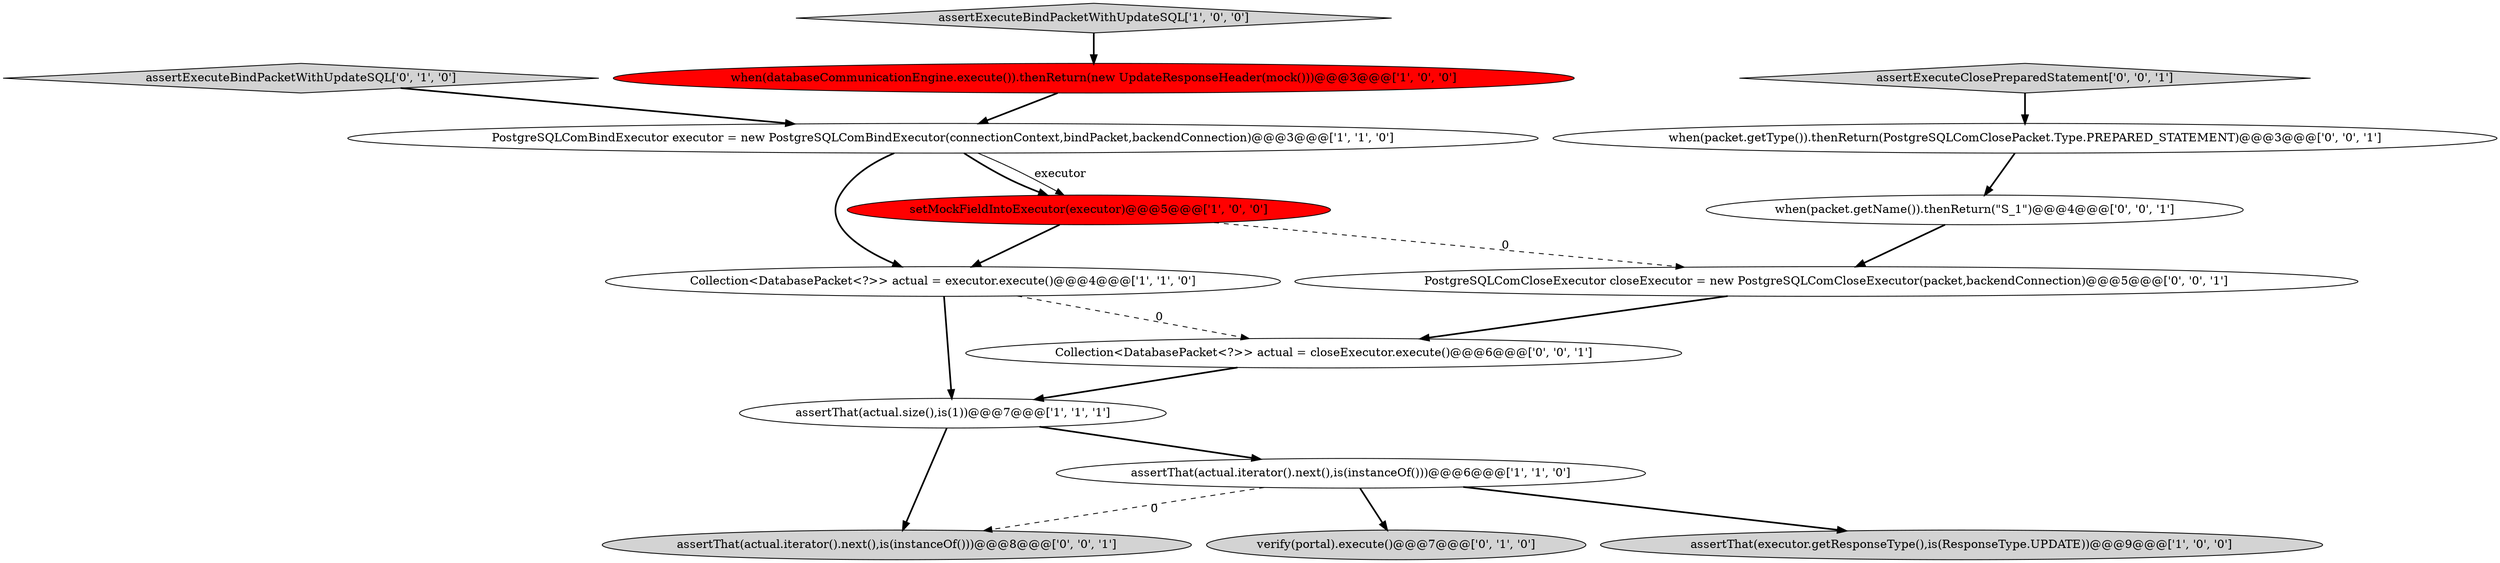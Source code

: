 digraph {
9 [style = filled, label = "assertExecuteBindPacketWithUpdateSQL['0', '1', '0']", fillcolor = lightgray, shape = diamond image = "AAA0AAABBB2BBB"];
14 [style = filled, label = "assertExecuteClosePreparedStatement['0', '0', '1']", fillcolor = lightgray, shape = diamond image = "AAA0AAABBB3BBB"];
15 [style = filled, label = "when(packet.getType()).thenReturn(PostgreSQLComClosePacket.Type.PREPARED_STATEMENT)@@@3@@@['0', '0', '1']", fillcolor = white, shape = ellipse image = "AAA0AAABBB3BBB"];
8 [style = filled, label = "verify(portal).execute()@@@7@@@['0', '1', '0']", fillcolor = lightgray, shape = ellipse image = "AAA0AAABBB2BBB"];
7 [style = filled, label = "Collection<DatabasePacket<?>> actual = executor.execute()@@@4@@@['1', '1', '0']", fillcolor = white, shape = ellipse image = "AAA0AAABBB1BBB"];
13 [style = filled, label = "Collection<DatabasePacket<?>> actual = closeExecutor.execute()@@@6@@@['0', '0', '1']", fillcolor = white, shape = ellipse image = "AAA0AAABBB3BBB"];
11 [style = filled, label = "assertThat(actual.iterator().next(),is(instanceOf()))@@@8@@@['0', '0', '1']", fillcolor = lightgray, shape = ellipse image = "AAA0AAABBB3BBB"];
6 [style = filled, label = "assertThat(actual.size(),is(1))@@@7@@@['1', '1', '1']", fillcolor = white, shape = ellipse image = "AAA0AAABBB1BBB"];
10 [style = filled, label = "when(packet.getName()).thenReturn(\"S_1\")@@@4@@@['0', '0', '1']", fillcolor = white, shape = ellipse image = "AAA0AAABBB3BBB"];
2 [style = filled, label = "assertThat(executor.getResponseType(),is(ResponseType.UPDATE))@@@9@@@['1', '0', '0']", fillcolor = lightgray, shape = ellipse image = "AAA0AAABBB1BBB"];
0 [style = filled, label = "PostgreSQLComBindExecutor executor = new PostgreSQLComBindExecutor(connectionContext,bindPacket,backendConnection)@@@3@@@['1', '1', '0']", fillcolor = white, shape = ellipse image = "AAA0AAABBB1BBB"];
5 [style = filled, label = "when(databaseCommunicationEngine.execute()).thenReturn(new UpdateResponseHeader(mock()))@@@3@@@['1', '0', '0']", fillcolor = red, shape = ellipse image = "AAA1AAABBB1BBB"];
4 [style = filled, label = "assertExecuteBindPacketWithUpdateSQL['1', '0', '0']", fillcolor = lightgray, shape = diamond image = "AAA0AAABBB1BBB"];
12 [style = filled, label = "PostgreSQLComCloseExecutor closeExecutor = new PostgreSQLComCloseExecutor(packet,backendConnection)@@@5@@@['0', '0', '1']", fillcolor = white, shape = ellipse image = "AAA0AAABBB3BBB"];
3 [style = filled, label = "setMockFieldIntoExecutor(executor)@@@5@@@['1', '0', '0']", fillcolor = red, shape = ellipse image = "AAA1AAABBB1BBB"];
1 [style = filled, label = "assertThat(actual.iterator().next(),is(instanceOf()))@@@6@@@['1', '1', '0']", fillcolor = white, shape = ellipse image = "AAA0AAABBB1BBB"];
0->3 [style = bold, label=""];
6->1 [style = bold, label=""];
12->13 [style = bold, label=""];
14->15 [style = bold, label=""];
1->2 [style = bold, label=""];
15->10 [style = bold, label=""];
1->8 [style = bold, label=""];
13->6 [style = bold, label=""];
9->0 [style = bold, label=""];
3->12 [style = dashed, label="0"];
5->0 [style = bold, label=""];
3->7 [style = bold, label=""];
0->3 [style = solid, label="executor"];
10->12 [style = bold, label=""];
4->5 [style = bold, label=""];
1->11 [style = dashed, label="0"];
6->11 [style = bold, label=""];
7->6 [style = bold, label=""];
7->13 [style = dashed, label="0"];
0->7 [style = bold, label=""];
}
